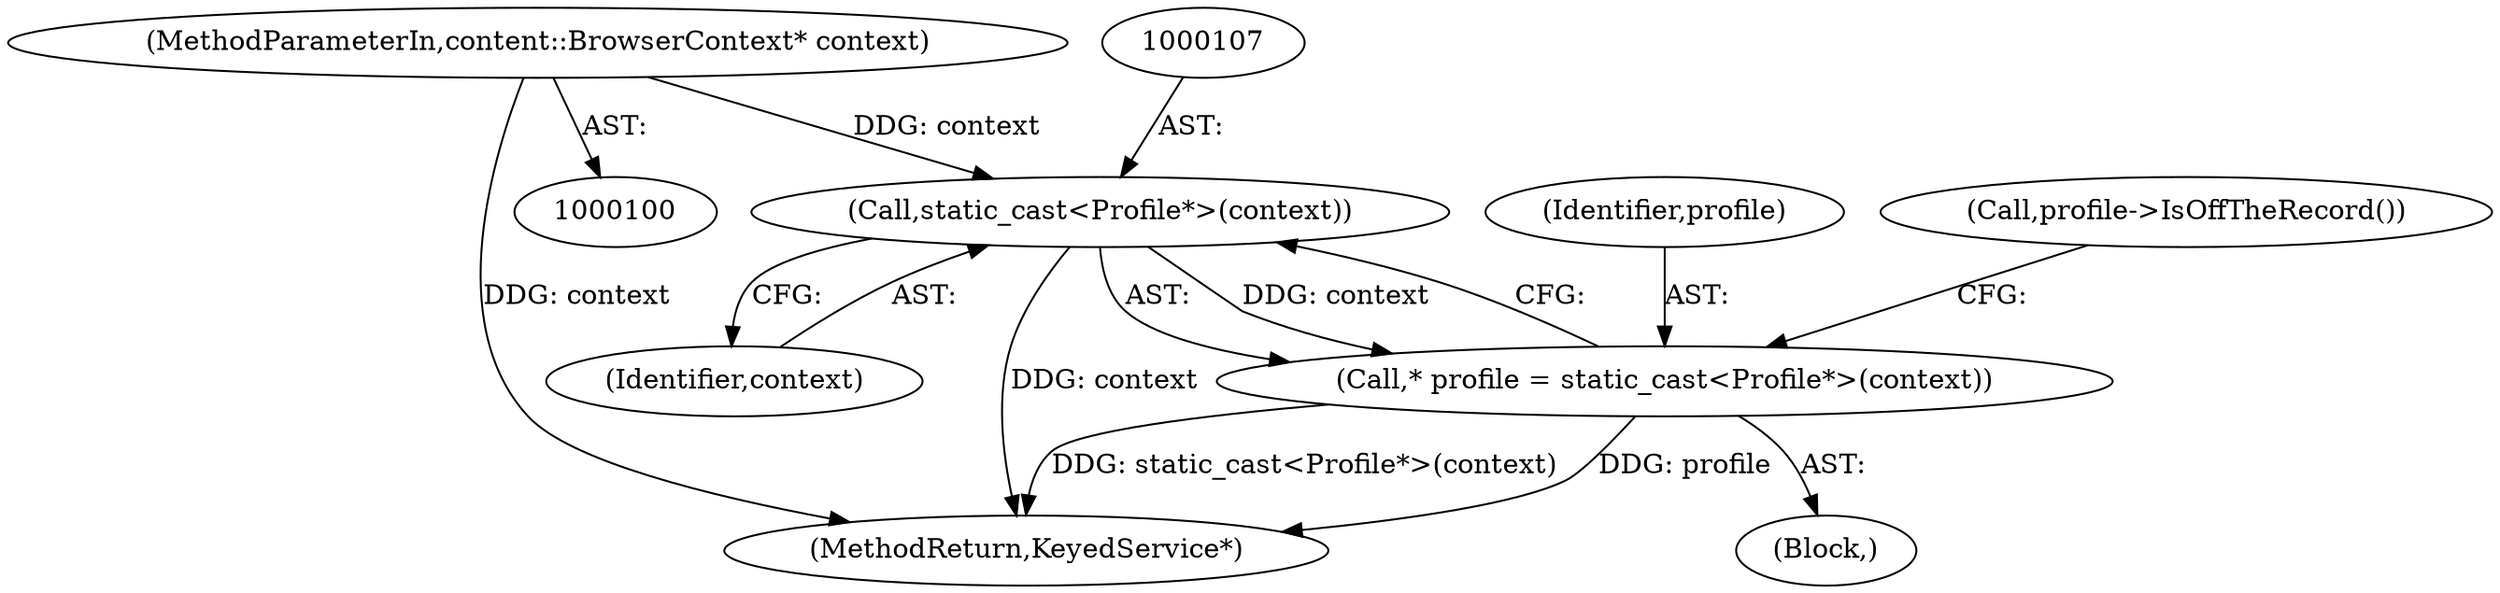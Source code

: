digraph "0_Chrome_deaa07bec5d105ffc546d37eba3da4cba341fc03@pointer" {
"1000106" [label="(Call,static_cast<Profile*>(context))"];
"1000101" [label="(MethodParameterIn,content::BrowserContext* context)"];
"1000104" [label="(Call,* profile = static_cast<Profile*>(context))"];
"1000108" [label="(Identifier,context)"];
"1000104" [label="(Call,* profile = static_cast<Profile*>(context))"];
"1000101" [label="(MethodParameterIn,content::BrowserContext* context)"];
"1000105" [label="(Identifier,profile)"];
"1000102" [label="(Block,)"];
"1000106" [label="(Call,static_cast<Profile*>(context))"];
"1000111" [label="(Call,profile->IsOffTheRecord())"];
"1000117" [label="(MethodReturn,KeyedService*)"];
"1000106" -> "1000104"  [label="AST: "];
"1000106" -> "1000108"  [label="CFG: "];
"1000107" -> "1000106"  [label="AST: "];
"1000108" -> "1000106"  [label="AST: "];
"1000104" -> "1000106"  [label="CFG: "];
"1000106" -> "1000117"  [label="DDG: context"];
"1000106" -> "1000104"  [label="DDG: context"];
"1000101" -> "1000106"  [label="DDG: context"];
"1000101" -> "1000100"  [label="AST: "];
"1000101" -> "1000117"  [label="DDG: context"];
"1000104" -> "1000102"  [label="AST: "];
"1000105" -> "1000104"  [label="AST: "];
"1000111" -> "1000104"  [label="CFG: "];
"1000104" -> "1000117"  [label="DDG: profile"];
"1000104" -> "1000117"  [label="DDG: static_cast<Profile*>(context)"];
}
